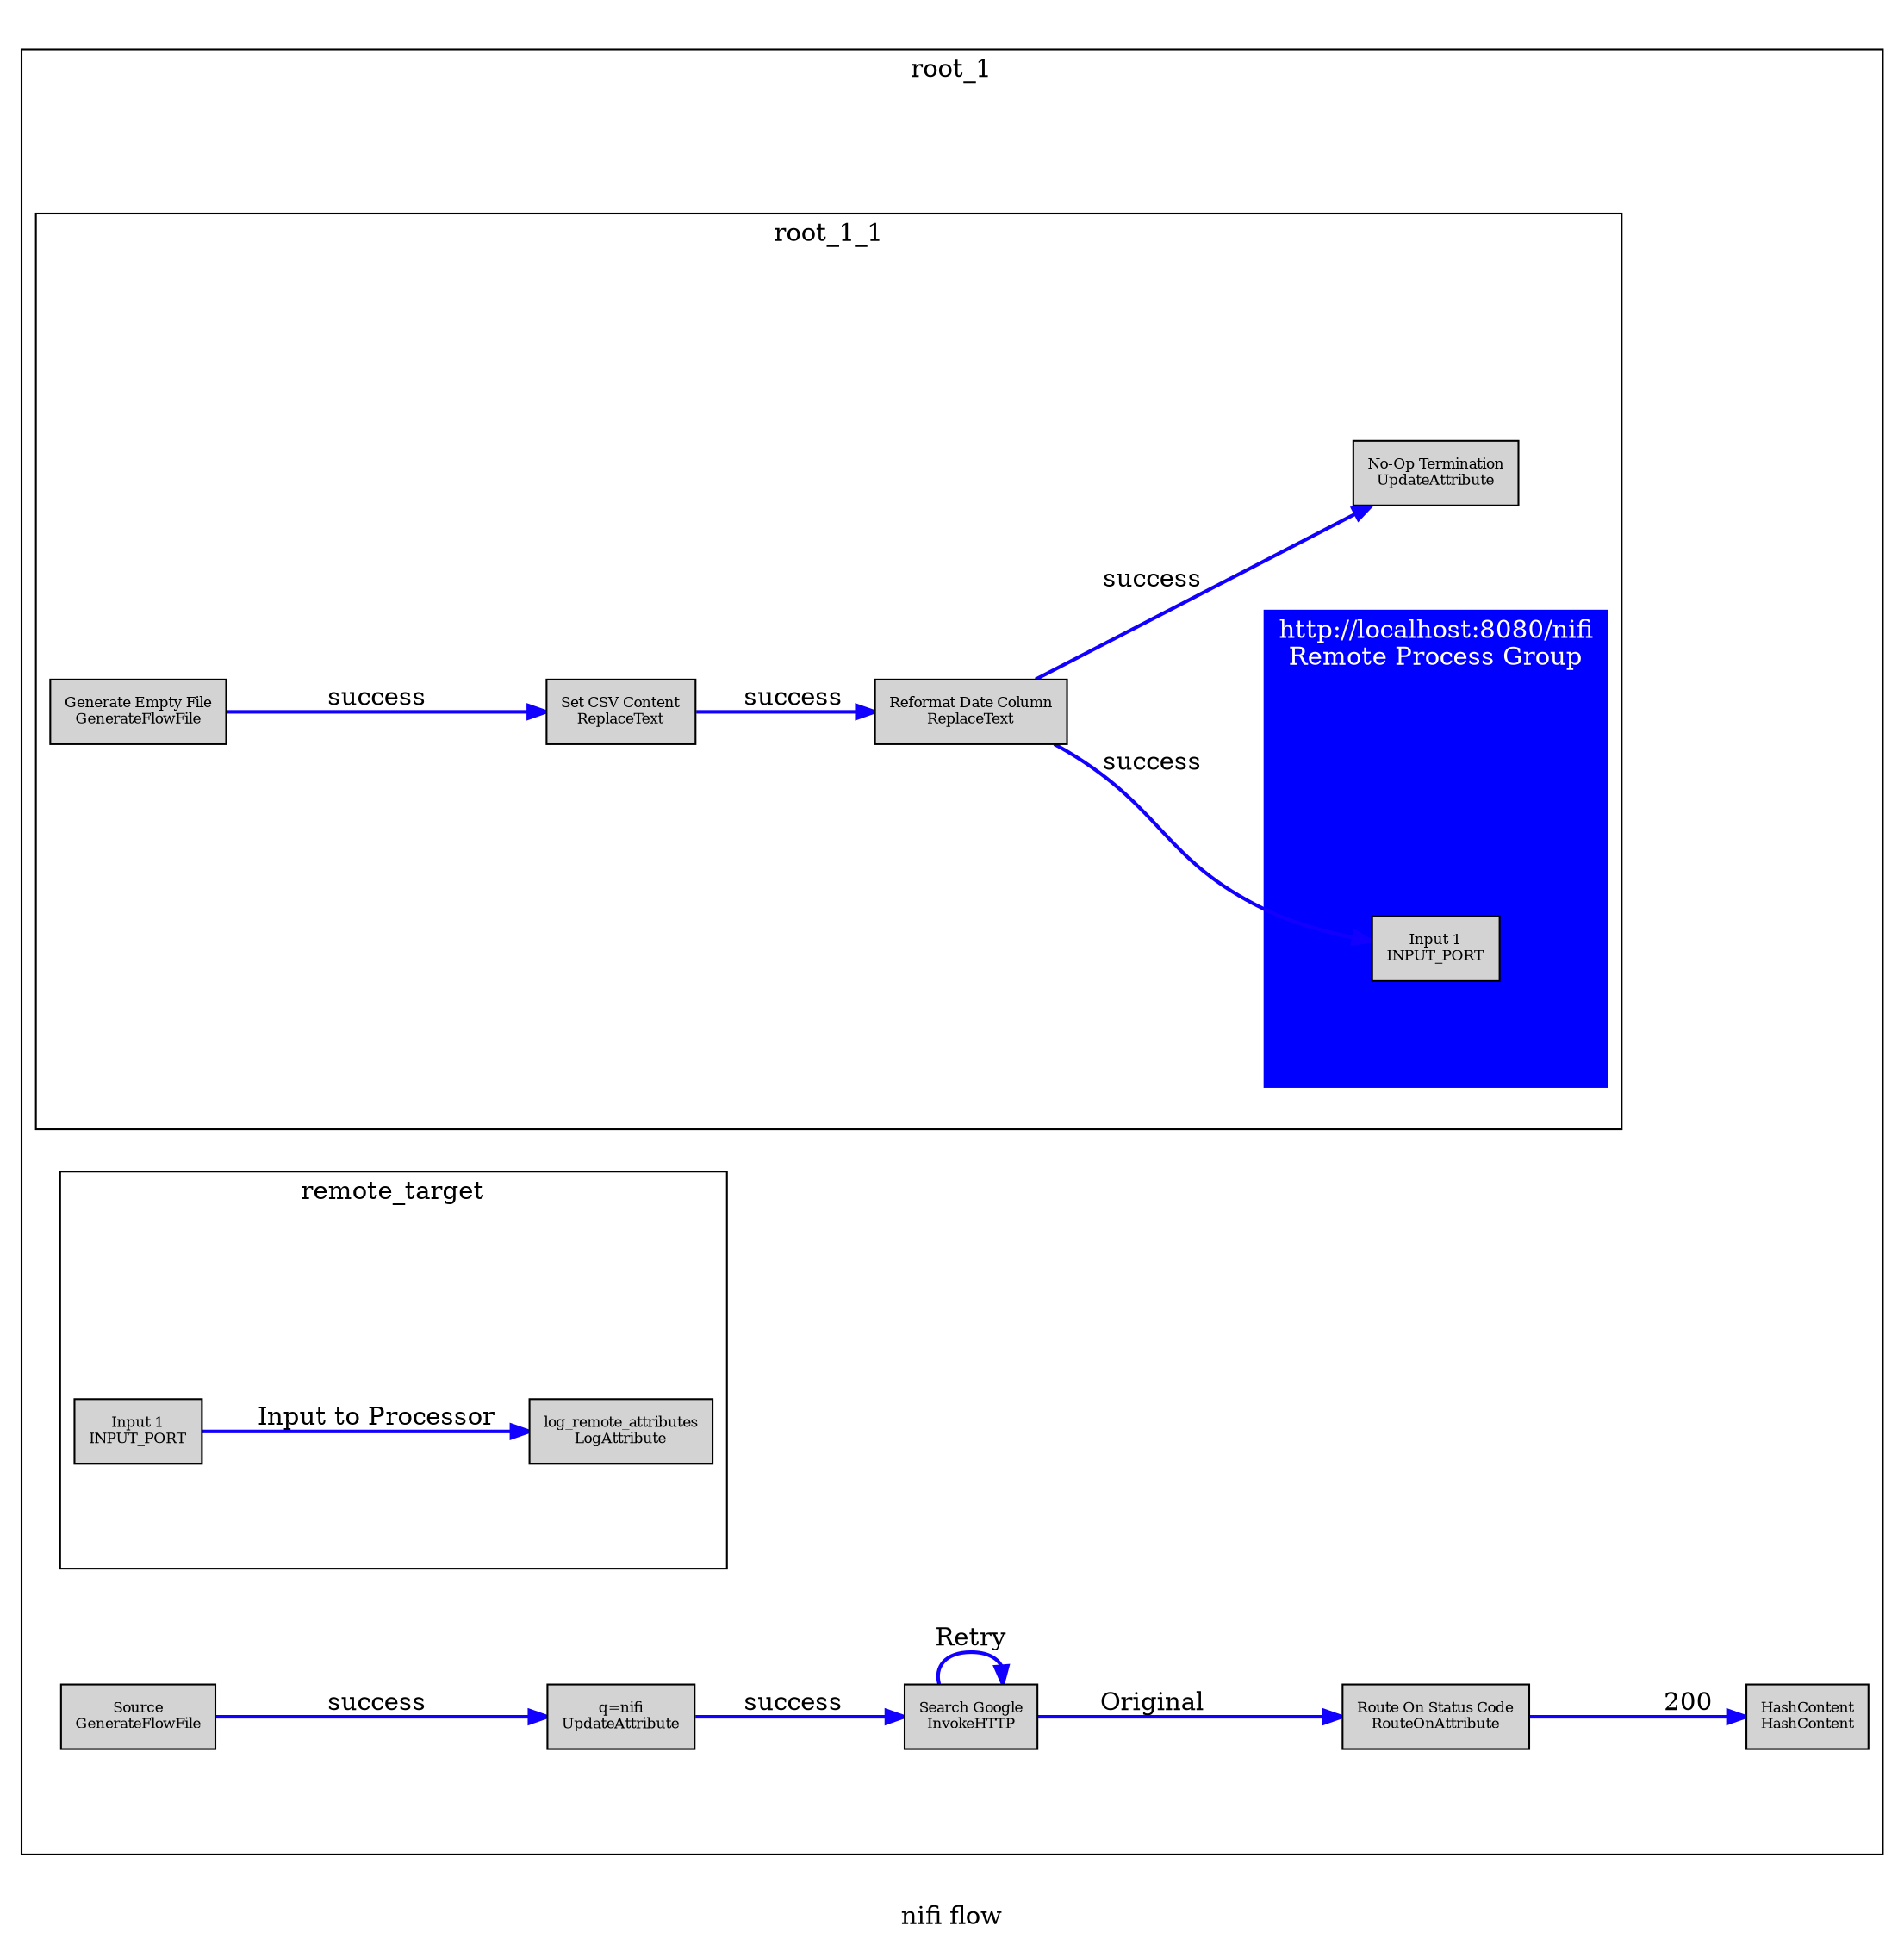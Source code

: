 strict digraph "nifi flow" {
	graph [compound=true,
		label="nifi flow",
		outputorder=edgesfirst,
		rankdir=LR,
		ratio=1.0
	];
	node [fixedsize=false,
		fontsize=8,
		label="\N",
		shape=rectangle,
		style=filled
	];
	edge [color="#1100FF",
		style="setlinewidth(2)"
	];
	subgraph cluster_root_1 {
		graph [id="351b1dbc-0172-1000-056d-ec78a003b493",
			label=root_1
		];
		subgraph cluster_root_1_1 {
			graph [id="351dbb56-0172-1000-21fa-a4af9fc0dbb1",
				label=root_1_1
			];
			subgraph "cluster_NiFi Flow" {
				graph [color=blue,
					fontcolor=white,
					id="65f8c7d5-0172-1000-a916-0e5562295e08",
					label="http://localhost:8080/nifi
Remote Process Group",
					style=filled
				];
				"37b065f7-232b-30b9-a282-3ea28f75a2a2"	[id="37b065f7-232b-30b9-a282-3ea28f75a2a2",
					label="Input 1
INPUT_PORT"];
			}
			"b268f335-2a91-44e8-b567-c676c292fd55"	[id="b268f335-2a91-44e8-b567-c676c292fd55",
				label="Reformat Date Column
ReplaceText",
				pos="1259.009165,1259.009165"];
			"25b139c3-db89-4272-59c3-774ce58f0973"	[id="25b139c3-db89-4272-59c3-774ce58f0973",
				label="No-Op Termination
UpdateAttribute",
				pos="1265.009165,1265.009165"];
			"b268f335-2a91-44e8-b567-c676c292fd55" -> "25b139c3-db89-4272-59c3-774ce58f0973"	[label=success];
			"b268f335-2a91-44e8-b567-c676c292fd55" -> "37b065f7-232b-30b9-a282-3ea28f75a2a2"	[label=success];
			"67626c71-910a-4342-627d-e38cfcbcb924"	[id="67626c71-910a-4342-627d-e38cfcbcb924",
				label="Set CSV Content
ReplaceText",
				pos="408.000000,408.000000"];
			"67626c71-910a-4342-627d-e38cfcbcb924" -> "b268f335-2a91-44e8-b567-c676c292fd55"	[label=success];
			"bc3ad300-c93c-430b-fc94-3a32c3020f53"	[id="bc3ad300-c93c-430b-fc94-3a32c3020f53",
				label="Generate Empty File
GenerateFlowFile",
				pos="356.009165,356.009165"];
			"bc3ad300-c93c-430b-fc94-3a32c3020f53" -> "67626c71-910a-4342-627d-e38cfcbcb924"	[label=success];
		}
		subgraph cluster_remote_target {
			graph [id="65f57b35-0172-1000-d805-dec5391bee7e",
				label=remote_target
			];
			"65f5b8db-0172-1000-407f-93e85d1d9f94"	[id="65f5b8db-0172-1000-407f-93e85d1d9f94",
				label="Input 1
INPUT_PORT",
				pos="-768.000000,-768.000000"];
			"65f629b8-0172-1000-4ced-efa192c35536"	[id="65f629b8-0172-1000-4ced-efa192c35536",
				label="log_remote_attributes
LogAttribute",
				pos="-344.000000,-344.000000"];
			"65f5b8db-0172-1000-407f-93e85d1d9f94" -> "65f629b8-0172-1000-4ced-efa192c35536"	[label="Input to Processor"];
		}
		"719d5fb9-cd96-4491-fe7c-e81b3f3bb555"	[id="719d5fb9-cd96-4491-fe7c-e81b3f3bb555",
			label="q=nifi
UpdateAttribute",
			pos="1242.304169,1242.304169"];
		"e829b880-ef17-432a-7c5c-1e3ecdcd690d"	[id="e829b880-ef17-432a-7c5c-1e3ecdcd690d",
			label="Search Google
InvokeHTTP",
			pos="1245.295837,1245.295837"];
		"719d5fb9-cd96-4491-fe7c-e81b3f3bb555" -> "e829b880-ef17-432a-7c5c-1e3ecdcd690d"	[label=success];
		"f96be8b1-78b2-42f2-6ba5-2579f4f6c411"	[id="f96be8b1-78b2-42f2-6ba5-2579f4f6c411",
			label="Source
GenerateFlowFile",
			pos="425.000000,425.000000"];
		"f96be8b1-78b2-42f2-6ba5-2579f4f6c411" -> "719d5fb9-cd96-4491-fe7c-e81b3f3bb555"	[label=success];
		"83ca901a-efe0-4d97-dbca-5c557cefbe6f"	[id="83ca901a-efe0-4d97-dbca-5c557cefbe6f",
			label="HashContent
HashContent",
			pos="1264.422387,1264.422387"];
		"ffcc8819-75f5-4811-e906-434e71a31f26"	[id="ffcc8819-75f5-4811-e906-434e71a31f26",
			label="Route On Status Code
RouteOnAttribute",
			pos="1242.078949,1242.078949"];
		"ffcc8819-75f5-4811-e906-434e71a31f26" -> "83ca901a-efe0-4d97-dbca-5c557cefbe6f"	[label=200];
		"e829b880-ef17-432a-7c5c-1e3ecdcd690d" -> "ffcc8819-75f5-4811-e906-434e71a31f26"	[label=Original];
		"e829b880-ef17-432a-7c5c-1e3ecdcd690d" -> "e829b880-ef17-432a-7c5c-1e3ecdcd690d"	[label=Retry];
	}
}
